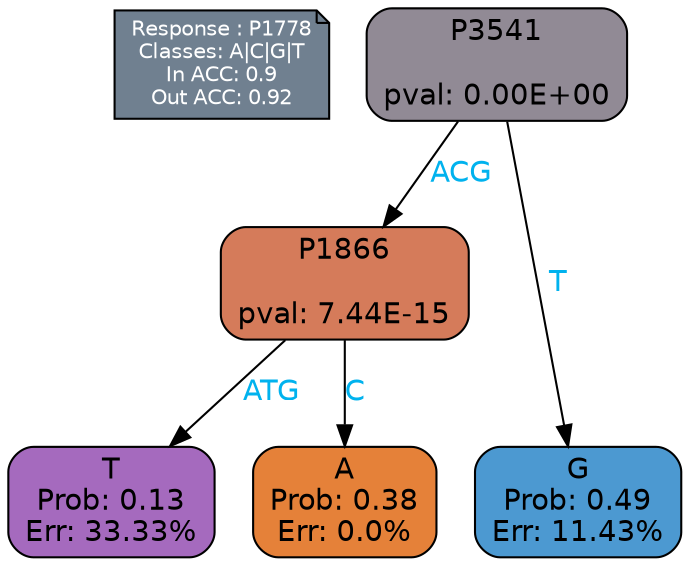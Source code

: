 digraph Tree {
node [shape=box, style="filled, rounded", color="black", fontname=helvetica] ;
graph [ranksep=equally, splines=polylines, bgcolor=transparent, dpi=600] ;
edge [fontname=helvetica] ;
LEGEND [label="Response : P1778
Classes: A|C|G|T
In ACC: 0.9
Out ACC: 0.92
",shape=note,align=left,style=filled,fillcolor="slategray",fontcolor="white",fontsize=10];1 [label="P3541

pval: 0.00E+00", fillcolor="#918a95"] ;
2 [label="P1866

pval: 7.44E-15", fillcolor="#d57b5a"] ;
3 [label="T
Prob: 0.13
Err: 33.33%", fillcolor="#a56abe"] ;
4 [label="A
Prob: 0.38
Err: 0.0%", fillcolor="#e58139"] ;
5 [label="G
Prob: 0.49
Err: 11.43%", fillcolor="#4c99d1"] ;
1 -> 2 [label="ACG",fontcolor=deepskyblue2] ;
1 -> 5 [label="T",fontcolor=deepskyblue2] ;
2 -> 3 [label="ATG",fontcolor=deepskyblue2] ;
2 -> 4 [label="C",fontcolor=deepskyblue2] ;
{rank = same; 3;4;5;}{rank = same; LEGEND;1;}}